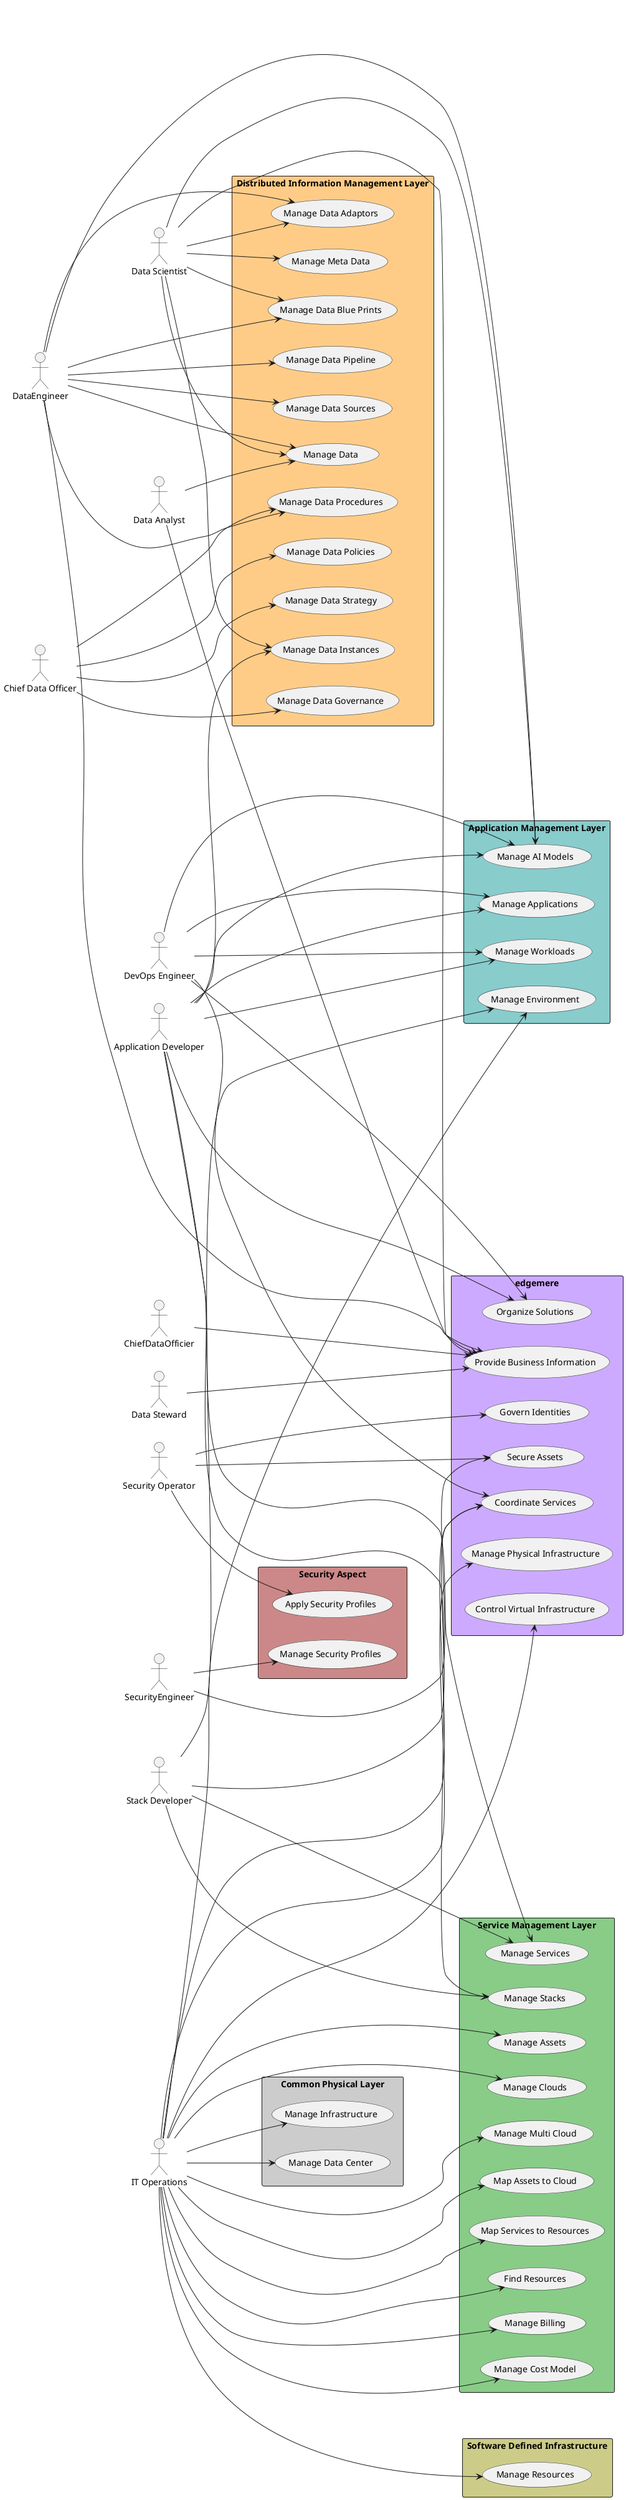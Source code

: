 @startuml

left to right direction

Actor "Application Developer" as ApplicationDeveloper

Actor "Chief Data Officer" as ChiefDataOfficer

Actor "ChiefDataOfficier" as ChiefDataOfficier

Actor "Data Analyst" as DataAnalyst

Actor "DataEngineer" as DataEngineer

Actor "Data Scientist" as DataScientist

Actor "Data Steward" as DataSteward

Actor "DevOps Engineer" as DevOpsEngineer

Actor "IT Operations" as ITOperations

Actor "SecurityEngineer" as SecurityEngineer

Actor "Security Operator" as SecurityOperator

Actor "Stack Developer" as StackDeveloper



rectangle "Application Management Layer" as aml  #88cccc {
        usecase "Manage AI Models" as ManageAIModels
    
        DataScientist ---> ManageAIModels
        
        DevOpsEngineer ---> ManageAIModels
        
        ApplicationDeveloper ---> ManageAIModels
        
        DataEngineer ---> ManageAIModels
        
    usecase "Manage Applications" as ManageApplications
    
        DevOpsEngineer ---> ManageApplications
        
        ApplicationDeveloper ---> ManageApplications
        
    usecase "Manage Workloads" as ManageWorkloads
    
        ApplicationDeveloper ---> ManageWorkloads
        
        DevOpsEngineer ---> ManageWorkloads
        

}

rectangle "Distributed Information Management Layer" as diml  #ffcc88 {
        usecase "Manage Data Instances" as ManageDataInstances
    
        DataScientist --> ManageDataInstances
        
        ApplicationDeveloper --> ManageDataInstances
        

}

rectangle "Service Management Layer" as sml  #88cc88 {
        usecase "Manage Stacks" as ManageStacks
    
        StackDeveloper ---> ManageStacks
        
        ApplicationDeveloper ---> ManageStacks
        

}

rectangle "Service Management Layer" as sml  #88cc88 {
        usecase "Manage Services" as ManageServices
    
        StackDeveloper --> ManageServices
        
        ApplicationDeveloper --> ManageServices
        
    usecase "Manage Clouds" as ManageClouds
    
        ITOperations --> ManageClouds
        

}

rectangle "edgemere" as edgemere  #ccaaff {
        usecase "Organize Solutions" as OrganizeSolutions
    
        ApplicationDeveloper ---> OrganizeSolutions
        
        DevOpsEngineer ---> OrganizeSolutions
        
    usecase "Provide Business Information" as ProvideBusinessInformation
    
        DataAnalyst ---> ProvideBusinessInformation
        
        DataEngineer ---> ProvideBusinessInformation
        
        DataScientist ---> ProvideBusinessInformation
        
        DataSteward ---> ProvideBusinessInformation
        
        ChiefDataOfficier ---> ProvideBusinessInformation
        
    usecase "Coordinate Services" as CoordinateServices
    
        StackDeveloper ---> CoordinateServices
        
        ITOperations ---> CoordinateServices
        
        DevOpsEngineer ---> CoordinateServices
        
    usecase "Control Virtual Infrastructure" as ControlVirtualInfrastructure
    
        ITOperations ---> ControlVirtualInfrastructure
        
    usecase "Manage Physical Infrastructure" as ManagePhysicalInfrastructure
    
        ITOperations ---> ManagePhysicalInfrastructure
        
    usecase "Secure Assets" as SecureAssets
    
        SecurityEngineer ---> SecureAssets
        
        SecurityOperator ---> SecureAssets
        
    usecase "Govern Identities" as GovernIdentities
    
        SecurityOperator ---> GovernIdentities
        

}

rectangle "Distributed Information Management Layer" as diml  #ffcc88 {
        usecase "Manage Data Procedures" as ManageDataProcedures
    
        DataEngineer --> ManageDataProcedures
        
        ChiefDataOfficer --> ManageDataProcedures
        
    usecase "Manage Data Adaptors" as ManageDataAdaptors
    
        DataEngineer --> ManageDataAdaptors
        
        DataScientist --> ManageDataAdaptors
        
    usecase "Manage Data Blue Prints" as ManageDataBluePrints
    
        DataEngineer --> ManageDataBluePrints
        
        DataScientist --> ManageDataBluePrints
        
    usecase "Manage Data Pipeline" as ManageDataPipeline
    
        DataEngineer --> ManageDataPipeline
        
    usecase "Manage Meta Data" as ManageMetaData
    
        DataScientist --> ManageMetaData
        

}

rectangle "Distributed Information Management Layer" as diml  #ffcc88 {
        usecase "Manage Data Governance" as ManageDataGovernance
    
        ChiefDataOfficer ---> ManageDataGovernance
        
    usecase "Manage Data Policies" as ManageDataPolicies
    
        ChiefDataOfficer ---> ManageDataPolicies
        
    usecase "Manage Data Strategy" as ManageDataStrategy
    
        ChiefDataOfficer ---> ManageDataStrategy
        
    usecase "Manage Data Sources" as ManageDataSources
    
        DataEngineer ---> ManageDataSources
        

}

rectangle "Distributed Information Management Layer" as diml  #ffcc88 {
        usecase "Manage Data" as ManageData
    
        DataScientist --> ManageData
        
        DataAnalyst --> ManageData
        
        DataEngineer --> ManageData
        

}

rectangle "Application Management Layer" as aml  #88cccc {
        usecase "Manage Environment" as ManageEnvironment
    
        ITOperations ---> ManageEnvironment
        
        StackDeveloper ---> ManageEnvironment
        

}

rectangle "Common Physical Layer" as cpl  #cccccc {
        usecase "Manage Data Center" as ManageDataCenter
    
        ITOperations --> ManageDataCenter
        
    usecase "Manage Infrastructure" as ManageInfrastructure
    
        ITOperations --> ManageInfrastructure
        

}

rectangle "Service Management Layer" as sml  #88cc88 {
        usecase "Find Resources" as FindResources
    
        ITOperations ---> FindResources
        
    usecase "Manage Billing" as ManageBilling
    
        ITOperations ---> ManageBilling
        
    usecase "Manage Cost Model" as ManageCostModel
    
        ITOperations ---> ManageCostModel
        
    usecase "Manage Multi Cloud" as ManageMultiCloud
    
        ITOperations ---> ManageMultiCloud
        
    usecase "Map Assets to Cloud" as MapAssetstoCloud
    
        ITOperations ---> MapAssetstoCloud
        
    usecase "Map Services to Resources" as MapServicestoResources
    
        ITOperations ---> MapServicestoResources
        

}

rectangle "Service Management Layer" as sml  #88cc88 {
        usecase "Manage Assets" as ManageAssets
    
        ITOperations --> ManageAssets
        

}

rectangle "Software Defined Infrastructure" as sdi  #cccc88 {
        usecase "Manage Resources" as ManageResources
    
        ITOperations ---> ManageResources
        

}

rectangle "Security Aspect" as sa  #cc8888 {
        usecase "Manage Security Profiles" as ManageSecurityProfiles
    
        SecurityEngineer --> ManageSecurityProfiles
        
    usecase "Apply Security Profiles" as ApplySecurityProfiles
    
        SecurityOperator --> ApplySecurityProfiles
        

}


@enduml
